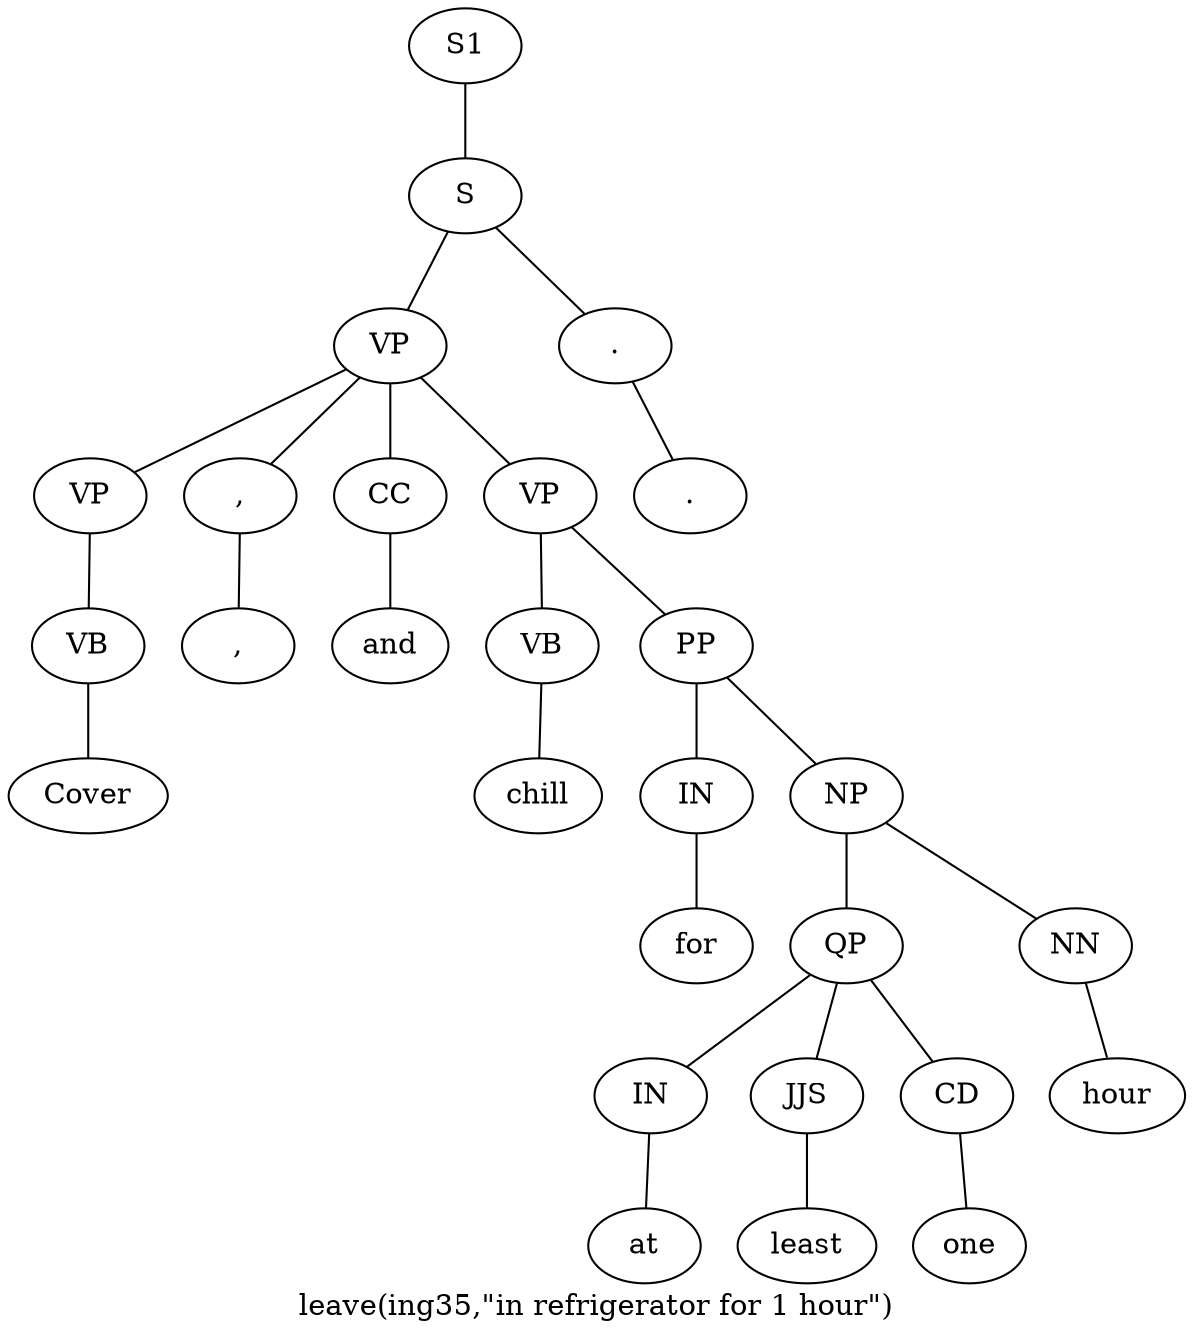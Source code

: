 graph SyntaxGraph {
	label = "leave(ing35,\"in refrigerator for 1 hour\")";
	Node0 [label="S1"];
	Node1 [label="S"];
	Node2 [label="VP"];
	Node3 [label="VP"];
	Node4 [label="VB"];
	Node5 [label="Cover"];
	Node6 [label=","];
	Node7 [label=","];
	Node8 [label="CC"];
	Node9 [label="and"];
	Node10 [label="VP"];
	Node11 [label="VB"];
	Node12 [label="chill"];
	Node13 [label="PP"];
	Node14 [label="IN"];
	Node15 [label="for"];
	Node16 [label="NP"];
	Node17 [label="QP"];
	Node18 [label="IN"];
	Node19 [label="at"];
	Node20 [label="JJS"];
	Node21 [label="least"];
	Node22 [label="CD"];
	Node23 [label="one"];
	Node24 [label="NN"];
	Node25 [label="hour"];
	Node26 [label="."];
	Node27 [label="."];

	Node0 -- Node1;
	Node1 -- Node2;
	Node1 -- Node26;
	Node2 -- Node3;
	Node2 -- Node6;
	Node2 -- Node8;
	Node2 -- Node10;
	Node3 -- Node4;
	Node4 -- Node5;
	Node6 -- Node7;
	Node8 -- Node9;
	Node10 -- Node11;
	Node10 -- Node13;
	Node11 -- Node12;
	Node13 -- Node14;
	Node13 -- Node16;
	Node14 -- Node15;
	Node16 -- Node17;
	Node16 -- Node24;
	Node17 -- Node18;
	Node17 -- Node20;
	Node17 -- Node22;
	Node18 -- Node19;
	Node20 -- Node21;
	Node22 -- Node23;
	Node24 -- Node25;
	Node26 -- Node27;
}